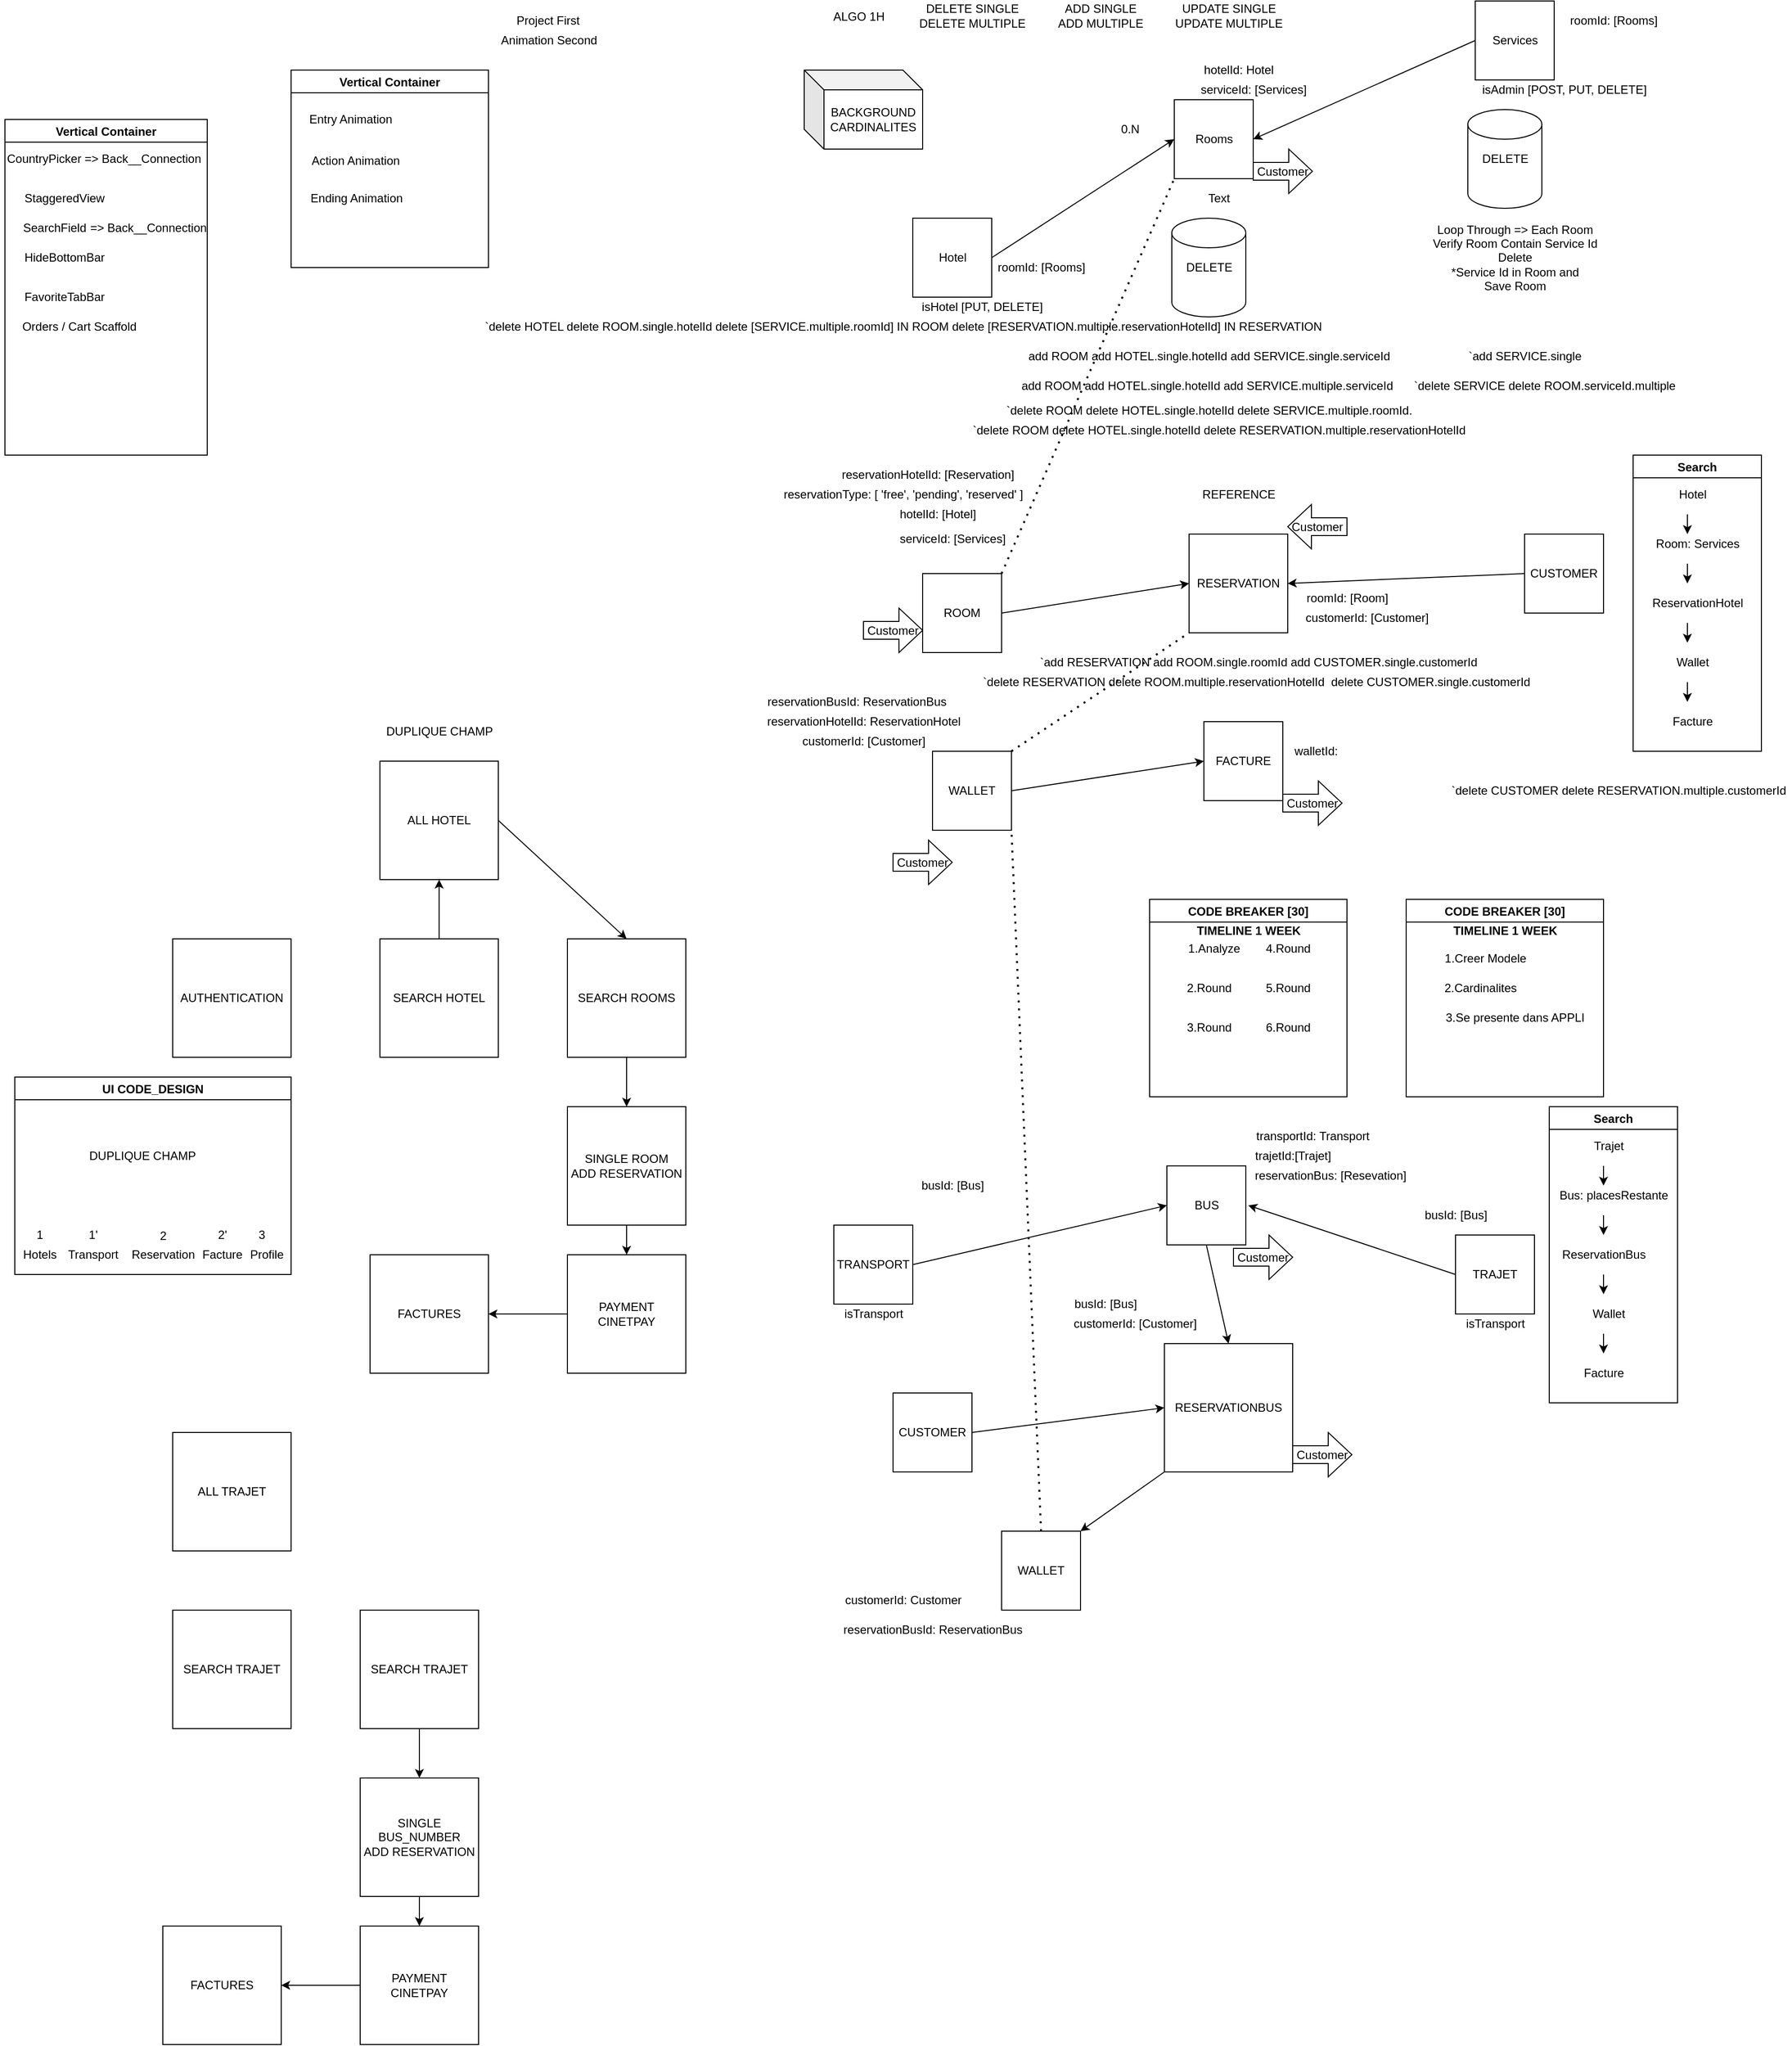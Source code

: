 <mxfile version="18.0.8" type="github">
  <diagram id="gPcOBo8kpesIldpiL-uF" name="Page-1">
    <mxGraphModel dx="1888" dy="588" grid="1" gridSize="10" guides="1" tooltips="1" connect="1" arrows="1" fold="1" page="1" pageScale="1" pageWidth="850" pageHeight="1100" math="0" shadow="0">
      <root>
        <mxCell id="0" />
        <mxCell id="1" parent="0" />
        <mxCell id="owPv3PRb5_aLN4KaXjo2-1" value="" style="whiteSpace=wrap;html=1;aspect=fixed;" parent="1" vertex="1">
          <mxGeometry x="690" y="10" width="80" height="80" as="geometry" />
        </mxCell>
        <mxCell id="owPv3PRb5_aLN4KaXjo2-2" value="Services&lt;br&gt;" style="text;html=1;align=center;verticalAlign=middle;resizable=0;points=[];autosize=1;strokeColor=none;fillColor=none;" parent="1" vertex="1">
          <mxGeometry x="700" y="40" width="60" height="20" as="geometry" />
        </mxCell>
        <mxCell id="owPv3PRb5_aLN4KaXjo2-3" value="" style="whiteSpace=wrap;html=1;aspect=fixed;" parent="1" vertex="1">
          <mxGeometry x="385" y="110" width="80" height="80" as="geometry" />
        </mxCell>
        <mxCell id="owPv3PRb5_aLN4KaXjo2-4" value="" style="whiteSpace=wrap;html=1;aspect=fixed;" parent="1" vertex="1">
          <mxGeometry x="120" y="230" width="80" height="80" as="geometry" />
        </mxCell>
        <mxCell id="owPv3PRb5_aLN4KaXjo2-5" value="Rooms&lt;br&gt;" style="text;html=1;align=center;verticalAlign=middle;resizable=0;points=[];autosize=1;strokeColor=none;fillColor=none;" parent="1" vertex="1">
          <mxGeometry x="400" y="140" width="50" height="20" as="geometry" />
        </mxCell>
        <mxCell id="owPv3PRb5_aLN4KaXjo2-6" value="Hotel&lt;br&gt;" style="text;html=1;align=center;verticalAlign=middle;resizable=0;points=[];autosize=1;strokeColor=none;fillColor=none;" parent="1" vertex="1">
          <mxGeometry x="140" y="260" width="40" height="20" as="geometry" />
        </mxCell>
        <mxCell id="owPv3PRb5_aLN4KaXjo2-7" value="" style="shape=cylinder3;whiteSpace=wrap;html=1;boundedLbl=1;backgroundOutline=1;size=15;" parent="1" vertex="1">
          <mxGeometry x="382.5" y="230" width="75" height="100" as="geometry" />
        </mxCell>
        <mxCell id="owPv3PRb5_aLN4KaXjo2-9" value="DELETE&lt;br&gt;" style="text;html=1;align=center;verticalAlign=middle;resizable=0;points=[];autosize=1;strokeColor=none;fillColor=none;" parent="1" vertex="1">
          <mxGeometry x="390" y="270" width="60" height="20" as="geometry" />
        </mxCell>
        <mxCell id="owPv3PRb5_aLN4KaXjo2-11" value="" style="shape=cylinder3;whiteSpace=wrap;html=1;boundedLbl=1;backgroundOutline=1;size=15;" parent="1" vertex="1">
          <mxGeometry x="682.5" y="120" width="75" height="100" as="geometry" />
        </mxCell>
        <mxCell id="owPv3PRb5_aLN4KaXjo2-12" value="DELETE" style="text;html=1;align=center;verticalAlign=middle;resizable=0;points=[];autosize=1;strokeColor=none;fillColor=none;" parent="1" vertex="1">
          <mxGeometry x="690" y="160" width="60" height="20" as="geometry" />
        </mxCell>
        <mxCell id="owPv3PRb5_aLN4KaXjo2-13" value="Loop Through =&amp;gt; Each Room&lt;br&gt;Verify Room Contain Service Id&lt;br&gt;Delete &lt;br&gt;*Service Id in Room and&lt;br&gt;Save Room&lt;br&gt;" style="text;html=1;align=center;verticalAlign=middle;resizable=0;points=[];autosize=1;strokeColor=none;fillColor=none;" parent="1" vertex="1">
          <mxGeometry x="640" y="230" width="180" height="80" as="geometry" />
        </mxCell>
        <mxCell id="owPv3PRb5_aLN4KaXjo2-15" value="DELETE SINGLE&lt;br&gt;DELETE MULTIPLE&lt;br&gt;" style="text;html=1;align=center;verticalAlign=middle;resizable=0;points=[];autosize=1;strokeColor=none;fillColor=none;" parent="1" vertex="1">
          <mxGeometry x="120" y="10" width="120" height="30" as="geometry" />
        </mxCell>
        <mxCell id="owPv3PRb5_aLN4KaXjo2-16" value="ADD SINGLE&lt;br&gt;ADD MULTIPLE&lt;br&gt;" style="text;html=1;align=center;verticalAlign=middle;resizable=0;points=[];autosize=1;strokeColor=none;fillColor=none;" parent="1" vertex="1">
          <mxGeometry x="260" y="10" width="100" height="30" as="geometry" />
        </mxCell>
        <mxCell id="owPv3PRb5_aLN4KaXjo2-17" value="UPDATE SINGLE&lt;br&gt;UPDATE MULTIPLE&lt;br&gt;" style="text;html=1;align=center;verticalAlign=middle;resizable=0;points=[];autosize=1;strokeColor=none;fillColor=none;" parent="1" vertex="1">
          <mxGeometry x="380" y="10" width="120" height="30" as="geometry" />
        </mxCell>
        <mxCell id="owPv3PRb5_aLN4KaXjo2-19" value="add ROOM add HOTEL.single.hotelId&amp;nbsp;add SERVICE.single.serviceId" style="text;html=1;align=center;verticalAlign=middle;resizable=0;points=[];autosize=1;strokeColor=none;fillColor=none;" parent="1" vertex="1">
          <mxGeometry x="230" y="360" width="380" height="20" as="geometry" />
        </mxCell>
        <mxCell id="owPv3PRb5_aLN4KaXjo2-21" value="add ROOM add HOTEL.single.hotelId add SERVICE.multiple.serviceId" style="text;html=1;align=center;verticalAlign=middle;resizable=0;points=[];autosize=1;strokeColor=none;fillColor=none;" parent="1" vertex="1">
          <mxGeometry x="222.5" y="390" width="390" height="20" as="geometry" />
        </mxCell>
        <mxCell id="owPv3PRb5_aLN4KaXjo2-22" value="`delete ROOM delete HOTEL.single.hotelId delete SERVICE.multiple.roomId." style="text;html=1;align=center;verticalAlign=middle;resizable=0;points=[];autosize=1;strokeColor=none;fillColor=none;" parent="1" vertex="1">
          <mxGeometry x="205" y="415" width="430" height="20" as="geometry" />
        </mxCell>
        <mxCell id="owPv3PRb5_aLN4KaXjo2-23" value="`add SERVICE.single" style="text;html=1;align=center;verticalAlign=middle;resizable=0;points=[];autosize=1;strokeColor=none;fillColor=none;" parent="1" vertex="1">
          <mxGeometry x="675" y="360" width="130" height="20" as="geometry" />
        </mxCell>
        <mxCell id="owPv3PRb5_aLN4KaXjo2-24" value="`delete SERVICE delete ROOM.serviceId.multiple" style="text;html=1;align=center;verticalAlign=middle;resizable=0;points=[];autosize=1;strokeColor=none;fillColor=none;" parent="1" vertex="1">
          <mxGeometry x="620" y="390" width="280" height="20" as="geometry" />
        </mxCell>
        <mxCell id="owPv3PRb5_aLN4KaXjo2-25" value="RESERVATION&lt;br&gt;" style="whiteSpace=wrap;html=1;aspect=fixed;" parent="1" vertex="1">
          <mxGeometry x="400" y="550" width="100" height="100" as="geometry" />
        </mxCell>
        <mxCell id="owPv3PRb5_aLN4KaXjo2-26" value="ROOM" style="whiteSpace=wrap;html=1;aspect=fixed;" parent="1" vertex="1">
          <mxGeometry x="130" y="590" width="80" height="80" as="geometry" />
        </mxCell>
        <mxCell id="owPv3PRb5_aLN4KaXjo2-27" value="CUSTOMER" style="whiteSpace=wrap;html=1;aspect=fixed;" parent="1" vertex="1">
          <mxGeometry x="740" y="550" width="80" height="80" as="geometry" />
        </mxCell>
        <mxCell id="owPv3PRb5_aLN4KaXjo2-28" value="`add RESERVATION add ROOM.single.roomId add CUSTOMER.single.customerId" style="text;html=1;align=center;verticalAlign=middle;resizable=0;points=[];autosize=1;strokeColor=none;fillColor=none;" parent="1" vertex="1">
          <mxGeometry x="240" y="670" width="460" height="20" as="geometry" />
        </mxCell>
        <mxCell id="owPv3PRb5_aLN4KaXjo2-29" value="`delete RESERVATION delete ROOM.multiple.reservationHotelId&amp;nbsp; delete CUSTOMER.single.customerId" style="text;html=1;align=center;verticalAlign=middle;resizable=0;points=[];autosize=1;strokeColor=none;fillColor=none;" parent="1" vertex="1">
          <mxGeometry x="182.5" y="690" width="570" height="20" as="geometry" />
        </mxCell>
        <mxCell id="owPv3PRb5_aLN4KaXjo2-30" value="REFERENCE" style="text;html=1;align=center;verticalAlign=middle;resizable=0;points=[];autosize=1;strokeColor=none;fillColor=none;" parent="1" vertex="1">
          <mxGeometry x="405" y="500" width="90" height="20" as="geometry" />
        </mxCell>
        <mxCell id="ZHRB_8m8od1e3UjntDkE-1" value="FACTURE&lt;br&gt;" style="whiteSpace=wrap;html=1;aspect=fixed;" parent="1" vertex="1">
          <mxGeometry x="415" y="740" width="80" height="80" as="geometry" />
        </mxCell>
        <mxCell id="ZHRB_8m8od1e3UjntDkE-2" value="WALLET&lt;br&gt;" style="whiteSpace=wrap;html=1;aspect=fixed;" parent="1" vertex="1">
          <mxGeometry x="140" y="770" width="80" height="80" as="geometry" />
        </mxCell>
        <mxCell id="ZHRB_8m8od1e3UjntDkE-3" value="" style="endArrow=classic;html=1;rounded=0;entryX=0;entryY=0.5;entryDx=0;entryDy=0;" parent="1" target="owPv3PRb5_aLN4KaXjo2-3" edge="1">
          <mxGeometry width="50" height="50" relative="1" as="geometry">
            <mxPoint x="200" y="270" as="sourcePoint" />
            <mxPoint x="250" y="220" as="targetPoint" />
          </mxGeometry>
        </mxCell>
        <mxCell id="ZHRB_8m8od1e3UjntDkE-5" value="" style="endArrow=classic;html=1;rounded=0;exitX=1;exitY=0.5;exitDx=0;exitDy=0;entryX=0;entryY=0.5;entryDx=0;entryDy=0;" parent="1" source="owPv3PRb5_aLN4KaXjo2-26" target="owPv3PRb5_aLN4KaXjo2-25" edge="1">
          <mxGeometry width="50" height="50" relative="1" as="geometry">
            <mxPoint x="500" y="680" as="sourcePoint" />
            <mxPoint x="550" y="630" as="targetPoint" />
          </mxGeometry>
        </mxCell>
        <mxCell id="ZHRB_8m8od1e3UjntDkE-6" value="" style="endArrow=classic;html=1;rounded=0;entryX=1;entryY=0.5;entryDx=0;entryDy=0;exitX=0;exitY=0.5;exitDx=0;exitDy=0;" parent="1" source="owPv3PRb5_aLN4KaXjo2-1" target="owPv3PRb5_aLN4KaXjo2-3" edge="1">
          <mxGeometry width="50" height="50" relative="1" as="geometry">
            <mxPoint x="650" y="120" as="sourcePoint" />
            <mxPoint x="550" y="50" as="targetPoint" />
          </mxGeometry>
        </mxCell>
        <mxCell id="ZHRB_8m8od1e3UjntDkE-8" value="" style="endArrow=none;dashed=1;html=1;dashPattern=1 3;strokeWidth=2;rounded=0;entryX=0;entryY=1;entryDx=0;entryDy=0;exitX=1;exitY=0;exitDx=0;exitDy=0;" parent="1" source="owPv3PRb5_aLN4KaXjo2-26" target="owPv3PRb5_aLN4KaXjo2-3" edge="1">
          <mxGeometry width="50" height="50" relative="1" as="geometry">
            <mxPoint x="180" y="590" as="sourcePoint" />
            <mxPoint x="230" y="540" as="targetPoint" />
          </mxGeometry>
        </mxCell>
        <mxCell id="ZHRB_8m8od1e3UjntDkE-9" value="" style="endArrow=none;dashed=1;html=1;dashPattern=1 3;strokeWidth=2;rounded=0;entryX=0;entryY=1;entryDx=0;entryDy=0;" parent="1" target="owPv3PRb5_aLN4KaXjo2-25" edge="1">
          <mxGeometry width="50" height="50" relative="1" as="geometry">
            <mxPoint x="220" y="770" as="sourcePoint" />
            <mxPoint x="270" y="720" as="targetPoint" />
          </mxGeometry>
        </mxCell>
        <mxCell id="ZHRB_8m8od1e3UjntDkE-10" value="" style="endArrow=classic;html=1;rounded=0;entryX=0;entryY=0.5;entryDx=0;entryDy=0;" parent="1" target="ZHRB_8m8od1e3UjntDkE-1" edge="1">
          <mxGeometry width="50" height="50" relative="1" as="geometry">
            <mxPoint x="220" y="810" as="sourcePoint" />
            <mxPoint x="270" y="760" as="targetPoint" />
          </mxGeometry>
        </mxCell>
        <mxCell id="ZHRB_8m8od1e3UjntDkE-11" value="CODE BREAKER [30]" style="swimlane;" parent="1" vertex="1">
          <mxGeometry x="360" y="920" width="200" height="200" as="geometry" />
        </mxCell>
        <mxCell id="ZHRB_8m8od1e3UjntDkE-15" value="2.Round" style="text;html=1;align=center;verticalAlign=middle;resizable=0;points=[];autosize=1;strokeColor=none;fillColor=none;" parent="ZHRB_8m8od1e3UjntDkE-11" vertex="1">
          <mxGeometry x="30" y="80" width="60" height="20" as="geometry" />
        </mxCell>
        <mxCell id="ZHRB_8m8od1e3UjntDkE-18" value="1.Analyze" style="text;html=1;align=center;verticalAlign=middle;resizable=0;points=[];autosize=1;strokeColor=none;fillColor=none;" parent="ZHRB_8m8od1e3UjntDkE-11" vertex="1">
          <mxGeometry x="30" y="40" width="70" height="20" as="geometry" />
        </mxCell>
        <mxCell id="ZHRB_8m8od1e3UjntDkE-14" value="4.Round" style="text;html=1;align=center;verticalAlign=middle;resizable=0;points=[];autosize=1;strokeColor=none;fillColor=none;" parent="ZHRB_8m8od1e3UjntDkE-11" vertex="1">
          <mxGeometry x="110" y="40" width="60" height="20" as="geometry" />
        </mxCell>
        <mxCell id="ZHRB_8m8od1e3UjntDkE-19" value="5.Round" style="text;html=1;align=center;verticalAlign=middle;resizable=0;points=[];autosize=1;strokeColor=none;fillColor=none;" parent="ZHRB_8m8od1e3UjntDkE-11" vertex="1">
          <mxGeometry x="110" y="80" width="60" height="20" as="geometry" />
        </mxCell>
        <mxCell id="ZHRB_8m8od1e3UjntDkE-23" value="3.Round" style="text;html=1;align=center;verticalAlign=middle;resizable=0;points=[];autosize=1;strokeColor=none;fillColor=none;" parent="ZHRB_8m8od1e3UjntDkE-11" vertex="1">
          <mxGeometry x="30" y="120" width="60" height="20" as="geometry" />
        </mxCell>
        <mxCell id="ZHRB_8m8od1e3UjntDkE-24" value="6.Round" style="text;html=1;align=center;verticalAlign=middle;resizable=0;points=[];autosize=1;strokeColor=none;fillColor=none;" parent="ZHRB_8m8od1e3UjntDkE-11" vertex="1">
          <mxGeometry x="110" y="120" width="60" height="20" as="geometry" />
        </mxCell>
        <mxCell id="ZHRB_8m8od1e3UjntDkE-25" value="&lt;b&gt;TIMELINE 1 WEEK&lt;/b&gt;" style="text;html=1;align=center;verticalAlign=middle;resizable=0;points=[];autosize=1;strokeColor=none;fillColor=none;" parent="ZHRB_8m8od1e3UjntDkE-11" vertex="1">
          <mxGeometry x="40" y="22" width="120" height="20" as="geometry" />
        </mxCell>
        <mxCell id="ZHRB_8m8od1e3UjntDkE-26" value="isAdmin [POST, PUT, DELETE]" style="text;html=1;align=center;verticalAlign=middle;resizable=0;points=[];autosize=1;strokeColor=none;fillColor=none;" parent="1" vertex="1">
          <mxGeometry x="690" y="90" width="180" height="20" as="geometry" />
        </mxCell>
        <mxCell id="ZHRB_8m8od1e3UjntDkE-27" value="isHotel [PUT, DELETE]" style="text;html=1;align=center;verticalAlign=middle;resizable=0;points=[];autosize=1;strokeColor=none;fillColor=none;" parent="1" vertex="1">
          <mxGeometry x="120" y="310" width="140" height="20" as="geometry" />
        </mxCell>
        <mxCell id="ZHRB_8m8od1e3UjntDkE-28" value="0.N" style="text;html=1;align=center;verticalAlign=middle;resizable=0;points=[];autosize=1;strokeColor=none;fillColor=none;" parent="1" vertex="1">
          <mxGeometry x="325" y="130" width="30" height="20" as="geometry" />
        </mxCell>
        <mxCell id="ZHRB_8m8od1e3UjntDkE-31" value="Customer" style="shape=singleArrow;whiteSpace=wrap;html=1;arrowWidth=0.4;arrowSize=0.4;" parent="1" vertex="1">
          <mxGeometry x="70" y="625" width="60" height="45" as="geometry" />
        </mxCell>
        <mxCell id="ZHRB_8m8od1e3UjntDkE-32" value="Customer" style="shape=singleArrow;whiteSpace=wrap;html=1;arrowWidth=0.4;arrowSize=0.4;" parent="1" vertex="1">
          <mxGeometry x="465" y="160" width="60" height="45" as="geometry" />
        </mxCell>
        <mxCell id="ZHRB_8m8od1e3UjntDkE-33" value="Customer" style="shape=singleArrow;whiteSpace=wrap;html=1;arrowWidth=0.4;arrowSize=0.4;direction=west;" parent="1" vertex="1">
          <mxGeometry x="500" y="520" width="60" height="45" as="geometry" />
        </mxCell>
        <mxCell id="ZHRB_8m8od1e3UjntDkE-34" value="" style="endArrow=classic;html=1;rounded=0;exitX=0;exitY=0.5;exitDx=0;exitDy=0;entryX=1;entryY=0.5;entryDx=0;entryDy=0;" parent="1" source="owPv3PRb5_aLN4KaXjo2-27" target="owPv3PRb5_aLN4KaXjo2-25" edge="1">
          <mxGeometry width="50" height="50" relative="1" as="geometry">
            <mxPoint x="540" y="590" as="sourcePoint" />
            <mxPoint x="690" y="570" as="targetPoint" />
          </mxGeometry>
        </mxCell>
        <mxCell id="ZHRB_8m8od1e3UjntDkE-35" value="roomId: [Rooms]" style="text;html=1;align=center;verticalAlign=middle;resizable=0;points=[];autosize=1;strokeColor=none;fillColor=none;" parent="1" vertex="1">
          <mxGeometry x="200" y="270" width="100" height="20" as="geometry" />
        </mxCell>
        <mxCell id="ZHRB_8m8od1e3UjntDkE-36" value="hotelId: Hotel" style="text;html=1;align=center;verticalAlign=middle;resizable=0;points=[];autosize=1;strokeColor=none;fillColor=none;" parent="1" vertex="1">
          <mxGeometry x="405" y="70" width="90" height="20" as="geometry" />
        </mxCell>
        <mxCell id="ZHRB_8m8od1e3UjntDkE-37" value="serviceId: [Services]" style="text;html=1;align=center;verticalAlign=middle;resizable=0;points=[];autosize=1;strokeColor=none;fillColor=none;" parent="1" vertex="1">
          <mxGeometry x="405" y="90" width="120" height="20" as="geometry" />
        </mxCell>
        <mxCell id="ZHRB_8m8od1e3UjntDkE-38" value="roomId: [Rooms]" style="text;html=1;align=center;verticalAlign=middle;resizable=0;points=[];autosize=1;strokeColor=none;fillColor=none;" parent="1" vertex="1">
          <mxGeometry x="780" y="20" width="100" height="20" as="geometry" />
        </mxCell>
        <mxCell id="ZHRB_8m8od1e3UjntDkE-41" value="serviceId: [Services]" style="text;html=1;align=center;verticalAlign=middle;resizable=0;points=[];autosize=1;strokeColor=none;fillColor=none;" parent="1" vertex="1">
          <mxGeometry x="100" y="545" width="120" height="20" as="geometry" />
        </mxCell>
        <mxCell id="ZHRB_8m8od1e3UjntDkE-42" value="hotelId: [Hotel]" style="text;html=1;align=center;verticalAlign=middle;resizable=0;points=[];autosize=1;strokeColor=none;fillColor=none;" parent="1" vertex="1">
          <mxGeometry x="100" y="520" width="90" height="20" as="geometry" />
        </mxCell>
        <mxCell id="ZHRB_8m8od1e3UjntDkE-43" value="reservationHotelId: [Reservation]" style="text;html=1;align=center;verticalAlign=middle;resizable=0;points=[];autosize=1;strokeColor=none;fillColor=none;" parent="1" vertex="1">
          <mxGeometry x="40" y="480" width="190" height="20" as="geometry" />
        </mxCell>
        <mxCell id="ZHRB_8m8od1e3UjntDkE-44" value="reservationType: [ &#39;free&#39;, &#39;pending&#39;, &#39;reserved&#39; ]" style="text;html=1;align=center;verticalAlign=middle;resizable=0;points=[];autosize=1;strokeColor=none;fillColor=none;" parent="1" vertex="1">
          <mxGeometry x="-20" y="500" width="260" height="20" as="geometry" />
        </mxCell>
        <mxCell id="ZHRB_8m8od1e3UjntDkE-45" value="roomId: [Room]" style="text;html=1;align=center;verticalAlign=middle;resizable=0;points=[];autosize=1;strokeColor=none;fillColor=none;" parent="1" vertex="1">
          <mxGeometry x="510" y="605" width="100" height="20" as="geometry" />
        </mxCell>
        <mxCell id="ZHRB_8m8od1e3UjntDkE-46" value="customerId: [Customer]" style="text;html=1;align=center;verticalAlign=middle;resizable=0;points=[];autosize=1;strokeColor=none;fillColor=none;" parent="1" vertex="1">
          <mxGeometry x="510" y="625" width="140" height="20" as="geometry" />
        </mxCell>
        <mxCell id="ZHRB_8m8od1e3UjntDkE-47" value="Customer" style="shape=singleArrow;whiteSpace=wrap;html=1;arrowWidth=0.4;arrowSize=0.4;direction=east;" parent="1" vertex="1">
          <mxGeometry x="495" y="800" width="60" height="45" as="geometry" />
        </mxCell>
        <mxCell id="ZHRB_8m8od1e3UjntDkE-48" value="customerId: [Customer]" style="text;html=1;align=center;verticalAlign=middle;resizable=0;points=[];autosize=1;strokeColor=none;fillColor=none;" parent="1" vertex="1">
          <mxGeometry y="750" width="140" height="20" as="geometry" />
        </mxCell>
        <mxCell id="ZHRB_8m8od1e3UjntDkE-49" value="reservationHotelId: ReservationHotel" style="text;html=1;align=center;verticalAlign=middle;resizable=0;points=[];autosize=1;strokeColor=none;fillColor=none;" parent="1" vertex="1">
          <mxGeometry x="-35" y="730" width="210" height="20" as="geometry" />
        </mxCell>
        <mxCell id="ZHRB_8m8od1e3UjntDkE-50" value="Customer" style="shape=singleArrow;whiteSpace=wrap;html=1;arrowWidth=0.4;arrowSize=0.4;direction=east;" parent="1" vertex="1">
          <mxGeometry x="445" y="1260" width="60" height="45" as="geometry" />
        </mxCell>
        <mxCell id="ZHRB_8m8od1e3UjntDkE-51" value="walletId:&amp;nbsp;" style="text;html=1;align=center;verticalAlign=middle;resizable=0;points=[];autosize=1;strokeColor=none;fillColor=none;" parent="1" vertex="1">
          <mxGeometry x="500" y="760" width="60" height="20" as="geometry" />
        </mxCell>
        <mxCell id="ZHRB_8m8od1e3UjntDkE-52" value="TRANSPORT" style="whiteSpace=wrap;html=1;aspect=fixed;" parent="1" vertex="1">
          <mxGeometry x="40" y="1250" width="80" height="80" as="geometry" />
        </mxCell>
        <mxCell id="ZHRB_8m8od1e3UjntDkE-53" value="BUS" style="whiteSpace=wrap;html=1;aspect=fixed;" parent="1" vertex="1">
          <mxGeometry x="377.5" y="1190" width="80" height="80" as="geometry" />
        </mxCell>
        <mxCell id="ZHRB_8m8od1e3UjntDkE-54" value="TRAJET" style="whiteSpace=wrap;html=1;aspect=fixed;" parent="1" vertex="1">
          <mxGeometry x="670" y="1260" width="80" height="80" as="geometry" />
        </mxCell>
        <mxCell id="ZHRB_8m8od1e3UjntDkE-55" value="" style="endArrow=classic;html=1;rounded=0;entryX=0;entryY=0.5;entryDx=0;entryDy=0;" parent="1" target="ZHRB_8m8od1e3UjntDkE-53" edge="1">
          <mxGeometry width="50" height="50" relative="1" as="geometry">
            <mxPoint x="120" y="1290" as="sourcePoint" />
            <mxPoint x="170" y="1240" as="targetPoint" />
          </mxGeometry>
        </mxCell>
        <mxCell id="ZHRB_8m8od1e3UjntDkE-58" value="isTransport" style="text;html=1;align=center;verticalAlign=middle;resizable=0;points=[];autosize=1;strokeColor=none;fillColor=none;" parent="1" vertex="1">
          <mxGeometry x="40" y="1330" width="80" height="20" as="geometry" />
        </mxCell>
        <mxCell id="ZHRB_8m8od1e3UjntDkE-59" value="isTransport" style="text;html=1;align=center;verticalAlign=middle;resizable=0;points=[];autosize=1;strokeColor=none;fillColor=none;" parent="1" vertex="1">
          <mxGeometry x="670" y="1340" width="80" height="20" as="geometry" />
        </mxCell>
        <mxCell id="ZHRB_8m8od1e3UjntDkE-60" value="" style="endArrow=classic;html=1;rounded=0;exitX=0;exitY=0.5;exitDx=0;exitDy=0;" parent="1" source="ZHRB_8m8od1e3UjntDkE-54" edge="1">
          <mxGeometry width="50" height="50" relative="1" as="geometry">
            <mxPoint x="470" y="1280" as="sourcePoint" />
            <mxPoint x="460" y="1230" as="targetPoint" />
          </mxGeometry>
        </mxCell>
        <mxCell id="ZHRB_8m8od1e3UjntDkE-61" value="busId: [Bus]" style="text;html=1;align=center;verticalAlign=middle;resizable=0;points=[];autosize=1;strokeColor=none;fillColor=none;" parent="1" vertex="1">
          <mxGeometry x="120" y="1200" width="80" height="20" as="geometry" />
        </mxCell>
        <mxCell id="ZHRB_8m8od1e3UjntDkE-62" value="transportId: Transport" style="text;html=1;align=center;verticalAlign=middle;resizable=0;points=[];autosize=1;strokeColor=none;fillColor=none;" parent="1" vertex="1">
          <mxGeometry x="460" y="1150" width="130" height="20" as="geometry" />
        </mxCell>
        <mxCell id="ZHRB_8m8od1e3UjntDkE-63" value="trajetId:[Trajet]" style="text;html=1;align=center;verticalAlign=middle;resizable=0;points=[];autosize=1;strokeColor=none;fillColor=none;" parent="1" vertex="1">
          <mxGeometry x="460" y="1170" width="90" height="20" as="geometry" />
        </mxCell>
        <mxCell id="ZHRB_8m8od1e3UjntDkE-65" value="Search" style="swimlane;" parent="1" vertex="1">
          <mxGeometry x="765" y="1130" width="130" height="300" as="geometry" />
        </mxCell>
        <mxCell id="ZHRB_8m8od1e3UjntDkE-66" value="Trajet" style="text;html=1;align=center;verticalAlign=middle;resizable=0;points=[];autosize=1;strokeColor=none;fillColor=none;" parent="ZHRB_8m8od1e3UjntDkE-65" vertex="1">
          <mxGeometry x="35" y="30" width="50" height="20" as="geometry" />
        </mxCell>
        <mxCell id="ZHRB_8m8od1e3UjntDkE-69" value="" style="endArrow=classic;html=1;rounded=0;" parent="ZHRB_8m8od1e3UjntDkE-65" edge="1">
          <mxGeometry width="50" height="50" relative="1" as="geometry">
            <mxPoint x="55" y="60" as="sourcePoint" />
            <mxPoint x="55" y="80" as="targetPoint" />
          </mxGeometry>
        </mxCell>
        <mxCell id="ZHRB_8m8od1e3UjntDkE-70" value="Bus: placesRestante" style="text;html=1;align=center;verticalAlign=middle;resizable=0;points=[];autosize=1;strokeColor=none;fillColor=none;" parent="ZHRB_8m8od1e3UjntDkE-65" vertex="1">
          <mxGeometry y="80" width="130" height="20" as="geometry" />
        </mxCell>
        <mxCell id="ZHRB_8m8od1e3UjntDkE-85" value="" style="endArrow=classic;html=1;rounded=0;" parent="ZHRB_8m8od1e3UjntDkE-65" edge="1">
          <mxGeometry width="50" height="50" relative="1" as="geometry">
            <mxPoint x="55" y="110" as="sourcePoint" />
            <mxPoint x="55" y="130" as="targetPoint" />
          </mxGeometry>
        </mxCell>
        <mxCell id="ZHRB_8m8od1e3UjntDkE-87" value="" style="endArrow=classic;html=1;rounded=0;" parent="ZHRB_8m8od1e3UjntDkE-65" edge="1">
          <mxGeometry width="50" height="50" relative="1" as="geometry">
            <mxPoint x="55" y="170" as="sourcePoint" />
            <mxPoint x="55" y="190" as="targetPoint" />
          </mxGeometry>
        </mxCell>
        <mxCell id="ZHRB_8m8od1e3UjntDkE-88" value="Wallet" style="text;html=1;align=center;verticalAlign=middle;resizable=0;points=[];autosize=1;strokeColor=none;fillColor=none;" parent="ZHRB_8m8od1e3UjntDkE-65" vertex="1">
          <mxGeometry x="35" y="200" width="50" height="20" as="geometry" />
        </mxCell>
        <mxCell id="ZHRB_8m8od1e3UjntDkE-90" value="" style="endArrow=classic;html=1;rounded=0;" parent="ZHRB_8m8od1e3UjntDkE-65" edge="1">
          <mxGeometry width="50" height="50" relative="1" as="geometry">
            <mxPoint x="55" y="230" as="sourcePoint" />
            <mxPoint x="55" y="250" as="targetPoint" />
          </mxGeometry>
        </mxCell>
        <mxCell id="ZHRB_8m8od1e3UjntDkE-67" value="RESERVATIONBUS" style="whiteSpace=wrap;html=1;aspect=fixed;" parent="1" vertex="1">
          <mxGeometry x="375" y="1370" width="130" height="130" as="geometry" />
        </mxCell>
        <mxCell id="ZHRB_8m8od1e3UjntDkE-68" value="Customer" style="shape=singleArrow;whiteSpace=wrap;html=1;arrowWidth=0.4;arrowSize=0.4;direction=east;" parent="1" vertex="1">
          <mxGeometry x="100" y="860" width="60" height="45" as="geometry" />
        </mxCell>
        <mxCell id="ZHRB_8m8od1e3UjntDkE-71" value="" style="endArrow=classic;html=1;rounded=0;exitX=0.5;exitY=1;exitDx=0;exitDy=0;entryX=0.5;entryY=0;entryDx=0;entryDy=0;" parent="1" source="ZHRB_8m8od1e3UjntDkE-53" target="ZHRB_8m8od1e3UjntDkE-67" edge="1">
          <mxGeometry width="50" height="50" relative="1" as="geometry">
            <mxPoint x="470" y="1370" as="sourcePoint" />
            <mxPoint x="520" y="1320" as="targetPoint" />
          </mxGeometry>
        </mxCell>
        <mxCell id="ZHRB_8m8od1e3UjntDkE-72" value="busId: [Bus]" style="text;html=1;align=center;verticalAlign=middle;resizable=0;points=[];autosize=1;strokeColor=none;fillColor=none;" parent="1" vertex="1">
          <mxGeometry x="630" y="1230" width="80" height="20" as="geometry" />
        </mxCell>
        <mxCell id="ZHRB_8m8od1e3UjntDkE-73" value="CUSTOMER" style="whiteSpace=wrap;html=1;aspect=fixed;" parent="1" vertex="1">
          <mxGeometry x="100" y="1420" width="80" height="80" as="geometry" />
        </mxCell>
        <mxCell id="ZHRB_8m8od1e3UjntDkE-75" value="" style="endArrow=classic;html=1;rounded=0;exitX=1;exitY=0.5;exitDx=0;exitDy=0;entryX=0;entryY=0.5;entryDx=0;entryDy=0;" parent="1" source="ZHRB_8m8od1e3UjntDkE-73" target="ZHRB_8m8od1e3UjntDkE-67" edge="1">
          <mxGeometry width="50" height="50" relative="1" as="geometry">
            <mxPoint x="470" y="1460" as="sourcePoint" />
            <mxPoint x="340" y="1430" as="targetPoint" />
          </mxGeometry>
        </mxCell>
        <mxCell id="ZHRB_8m8od1e3UjntDkE-77" value="reservationBus: [Resevation]" style="text;html=1;align=center;verticalAlign=middle;resizable=0;points=[];autosize=1;strokeColor=none;fillColor=none;" parent="1" vertex="1">
          <mxGeometry x="457.5" y="1190" width="170" height="20" as="geometry" />
        </mxCell>
        <mxCell id="ZHRB_8m8od1e3UjntDkE-78" value="Customer" style="shape=singleArrow;whiteSpace=wrap;html=1;arrowWidth=0.4;arrowSize=0.4;direction=east;" parent="1" vertex="1">
          <mxGeometry x="505" y="1460" width="60" height="45" as="geometry" />
        </mxCell>
        <mxCell id="ZHRB_8m8od1e3UjntDkE-79" value="WALLET" style="whiteSpace=wrap;html=1;aspect=fixed;" parent="1" vertex="1">
          <mxGeometry x="210" y="1560" width="80" height="80" as="geometry" />
        </mxCell>
        <mxCell id="ZHRB_8m8od1e3UjntDkE-82" value="busId: [Bus]" style="text;html=1;align=center;verticalAlign=middle;resizable=0;points=[];autosize=1;strokeColor=none;fillColor=none;" parent="1" vertex="1">
          <mxGeometry x="275" y="1320" width="80" height="20" as="geometry" />
        </mxCell>
        <mxCell id="ZHRB_8m8od1e3UjntDkE-83" value="customerId: [Customer]" style="text;html=1;align=center;verticalAlign=middle;resizable=0;points=[];autosize=1;strokeColor=none;fillColor=none;" parent="1" vertex="1">
          <mxGeometry x="275" y="1340" width="140" height="20" as="geometry" />
        </mxCell>
        <mxCell id="ZHRB_8m8od1e3UjntDkE-84" value="" style="endArrow=classic;html=1;rounded=0;exitX=0;exitY=1;exitDx=0;exitDy=0;entryX=1;entryY=0;entryDx=0;entryDy=0;" parent="1" source="ZHRB_8m8od1e3UjntDkE-67" target="ZHRB_8m8od1e3UjntDkE-79" edge="1">
          <mxGeometry width="50" height="50" relative="1" as="geometry">
            <mxPoint x="470" y="1460" as="sourcePoint" />
            <mxPoint x="550" y="1380" as="targetPoint" />
          </mxGeometry>
        </mxCell>
        <mxCell id="ZHRB_8m8od1e3UjntDkE-86" value="ReservationBus" style="text;html=1;align=center;verticalAlign=middle;resizable=0;points=[];autosize=1;strokeColor=none;fillColor=none;" parent="1" vertex="1">
          <mxGeometry x="770" y="1270" width="100" height="20" as="geometry" />
        </mxCell>
        <mxCell id="ZHRB_8m8od1e3UjntDkE-91" value="Facture" style="text;html=1;align=center;verticalAlign=middle;resizable=0;points=[];autosize=1;strokeColor=none;fillColor=none;" parent="1" vertex="1">
          <mxGeometry x="790" y="1390" width="60" height="20" as="geometry" />
        </mxCell>
        <mxCell id="ZHRB_8m8od1e3UjntDkE-92" value="Search" style="swimlane;" parent="1" vertex="1">
          <mxGeometry x="850" y="470" width="130" height="300" as="geometry" />
        </mxCell>
        <mxCell id="ZHRB_8m8od1e3UjntDkE-93" value="Hotel" style="text;html=1;align=center;verticalAlign=middle;resizable=0;points=[];autosize=1;strokeColor=none;fillColor=none;" parent="ZHRB_8m8od1e3UjntDkE-92" vertex="1">
          <mxGeometry x="40" y="30" width="40" height="20" as="geometry" />
        </mxCell>
        <mxCell id="ZHRB_8m8od1e3UjntDkE-94" value="" style="endArrow=classic;html=1;rounded=0;" parent="ZHRB_8m8od1e3UjntDkE-92" edge="1">
          <mxGeometry width="50" height="50" relative="1" as="geometry">
            <mxPoint x="55" y="60" as="sourcePoint" />
            <mxPoint x="55" y="80" as="targetPoint" />
          </mxGeometry>
        </mxCell>
        <mxCell id="ZHRB_8m8od1e3UjntDkE-95" value="Room: Services" style="text;html=1;align=center;verticalAlign=middle;resizable=0;points=[];autosize=1;strokeColor=none;fillColor=none;" parent="ZHRB_8m8od1e3UjntDkE-92" vertex="1">
          <mxGeometry x="15" y="80" width="100" height="20" as="geometry" />
        </mxCell>
        <mxCell id="ZHRB_8m8od1e3UjntDkE-96" value="" style="endArrow=classic;html=1;rounded=0;" parent="ZHRB_8m8od1e3UjntDkE-92" edge="1">
          <mxGeometry width="50" height="50" relative="1" as="geometry">
            <mxPoint x="55" y="110" as="sourcePoint" />
            <mxPoint x="55" y="130" as="targetPoint" />
          </mxGeometry>
        </mxCell>
        <mxCell id="ZHRB_8m8od1e3UjntDkE-97" value="" style="endArrow=classic;html=1;rounded=0;" parent="ZHRB_8m8od1e3UjntDkE-92" edge="1">
          <mxGeometry width="50" height="50" relative="1" as="geometry">
            <mxPoint x="55" y="170" as="sourcePoint" />
            <mxPoint x="55" y="190" as="targetPoint" />
          </mxGeometry>
        </mxCell>
        <mxCell id="ZHRB_8m8od1e3UjntDkE-98" value="Wallet" style="text;html=1;align=center;verticalAlign=middle;resizable=0;points=[];autosize=1;strokeColor=none;fillColor=none;" parent="ZHRB_8m8od1e3UjntDkE-92" vertex="1">
          <mxGeometry x="35" y="200" width="50" height="20" as="geometry" />
        </mxCell>
        <mxCell id="ZHRB_8m8od1e3UjntDkE-99" value="" style="endArrow=classic;html=1;rounded=0;" parent="ZHRB_8m8od1e3UjntDkE-92" edge="1">
          <mxGeometry width="50" height="50" relative="1" as="geometry">
            <mxPoint x="55" y="230" as="sourcePoint" />
            <mxPoint x="55" y="250" as="targetPoint" />
          </mxGeometry>
        </mxCell>
        <mxCell id="ZHRB_8m8od1e3UjntDkE-100" value="ReservationHotel" style="text;html=1;align=center;verticalAlign=middle;resizable=0;points=[];autosize=1;strokeColor=none;fillColor=none;" parent="ZHRB_8m8od1e3UjntDkE-92" vertex="1">
          <mxGeometry x="10" y="140" width="110" height="20" as="geometry" />
        </mxCell>
        <mxCell id="ZHRB_8m8od1e3UjntDkE-101" value="Facture" style="text;html=1;align=center;verticalAlign=middle;resizable=0;points=[];autosize=1;strokeColor=none;fillColor=none;" parent="1" vertex="1">
          <mxGeometry x="880" y="730" width="60" height="20" as="geometry" />
        </mxCell>
        <mxCell id="ZHRB_8m8od1e3UjntDkE-102" value="CODE BREAKER [30]" style="swimlane;" parent="1" vertex="1">
          <mxGeometry x="620" y="920" width="200" height="200" as="geometry" />
        </mxCell>
        <mxCell id="ZHRB_8m8od1e3UjntDkE-109" value="&lt;b&gt;TIMELINE 1 WEEK&lt;/b&gt;" style="text;html=1;align=center;verticalAlign=middle;resizable=0;points=[];autosize=1;strokeColor=none;fillColor=none;" parent="ZHRB_8m8od1e3UjntDkE-102" vertex="1">
          <mxGeometry x="40" y="22" width="120" height="20" as="geometry" />
        </mxCell>
        <mxCell id="ZHRB_8m8od1e3UjntDkE-111" value="1.Creer Modele" style="text;html=1;align=center;verticalAlign=middle;resizable=0;points=[];autosize=1;strokeColor=none;fillColor=none;" parent="ZHRB_8m8od1e3UjntDkE-102" vertex="1">
          <mxGeometry x="30" y="50" width="100" height="20" as="geometry" />
        </mxCell>
        <mxCell id="ZHRB_8m8od1e3UjntDkE-114" value="2.Cardinalites" style="text;html=1;align=center;verticalAlign=middle;resizable=0;points=[];autosize=1;strokeColor=none;fillColor=none;" parent="ZHRB_8m8od1e3UjntDkE-102" vertex="1">
          <mxGeometry x="30" y="80" width="90" height="20" as="geometry" />
        </mxCell>
        <mxCell id="ZHRB_8m8od1e3UjntDkE-115" value="3.Se presente dans APPLI" style="text;html=1;align=center;verticalAlign=middle;resizable=0;points=[];autosize=1;strokeColor=none;fillColor=none;" parent="ZHRB_8m8od1e3UjntDkE-102" vertex="1">
          <mxGeometry x="30" y="110" width="160" height="20" as="geometry" />
        </mxCell>
        <mxCell id="ZHRB_8m8od1e3UjntDkE-112" value="" style="endArrow=none;dashed=1;html=1;dashPattern=1 3;strokeWidth=2;rounded=0;entryX=1;entryY=1;entryDx=0;entryDy=0;exitX=0.5;exitY=0;exitDx=0;exitDy=0;" parent="1" source="ZHRB_8m8od1e3UjntDkE-79" target="ZHRB_8m8od1e3UjntDkE-2" edge="1">
          <mxGeometry width="50" height="50" relative="1" as="geometry">
            <mxPoint x="470" y="1380" as="sourcePoint" />
            <mxPoint x="520" y="1330" as="targetPoint" />
          </mxGeometry>
        </mxCell>
        <mxCell id="ZHRB_8m8od1e3UjntDkE-116" value="customerId: Customer" style="text;html=1;align=center;verticalAlign=middle;resizable=0;points=[];autosize=1;strokeColor=none;fillColor=none;" parent="1" vertex="1">
          <mxGeometry x="45" y="1620" width="130" height="20" as="geometry" />
        </mxCell>
        <mxCell id="ZHRB_8m8od1e3UjntDkE-117" value="reservationBusId: ReservationBus" style="text;html=1;align=center;verticalAlign=middle;resizable=0;points=[];autosize=1;strokeColor=none;fillColor=none;" parent="1" vertex="1">
          <mxGeometry x="40" y="1650" width="200" height="20" as="geometry" />
        </mxCell>
        <mxCell id="ZHRB_8m8od1e3UjntDkE-118" value="reservationBusId: ReservationBus" style="text;html=1;align=center;verticalAlign=middle;resizable=0;points=[];autosize=1;strokeColor=none;fillColor=none;" parent="1" vertex="1">
          <mxGeometry x="-37" y="710" width="200" height="20" as="geometry" />
        </mxCell>
        <mxCell id="Di5DYY-JoMTWlpSgMpwB-1" value="BACKGROUND&lt;br&gt;CARDINALITES" style="shape=cube;whiteSpace=wrap;html=1;boundedLbl=1;backgroundOutline=1;darkOpacity=0.05;darkOpacity2=0.1;" parent="1" vertex="1">
          <mxGeometry x="10" y="80" width="120" height="80" as="geometry" />
        </mxCell>
        <mxCell id="Di5DYY-JoMTWlpSgMpwB-2" value="Text" style="text;html=1;align=center;verticalAlign=middle;resizable=0;points=[];autosize=1;strokeColor=none;fillColor=none;" parent="1" vertex="1">
          <mxGeometry x="410" y="200" width="40" height="20" as="geometry" />
        </mxCell>
        <mxCell id="Di5DYY-JoMTWlpSgMpwB-3" value="AUTHENTICATION" style="whiteSpace=wrap;html=1;aspect=fixed;" parent="1" vertex="1">
          <mxGeometry x="-630" y="960" width="120" height="120" as="geometry" />
        </mxCell>
        <mxCell id="Di5DYY-JoMTWlpSgMpwB-4" value="SEARCH HOTEL" style="whiteSpace=wrap;html=1;aspect=fixed;" parent="1" vertex="1">
          <mxGeometry x="-420" y="960" width="120" height="120" as="geometry" />
        </mxCell>
        <mxCell id="Di5DYY-JoMTWlpSgMpwB-5" value="SEARCH ROOMS" style="whiteSpace=wrap;html=1;aspect=fixed;" parent="1" vertex="1">
          <mxGeometry x="-230" y="960" width="120" height="120" as="geometry" />
        </mxCell>
        <mxCell id="Di5DYY-JoMTWlpSgMpwB-6" value="SINGLE ROOM&lt;br&gt;ADD RESERVATION" style="whiteSpace=wrap;html=1;aspect=fixed;" parent="1" vertex="1">
          <mxGeometry x="-230" y="1130" width="120" height="120" as="geometry" />
        </mxCell>
        <mxCell id="Di5DYY-JoMTWlpSgMpwB-7" value="PAYMENT&lt;br&gt;CINETPAY" style="whiteSpace=wrap;html=1;aspect=fixed;" parent="1" vertex="1">
          <mxGeometry x="-230" y="1280" width="120" height="120" as="geometry" />
        </mxCell>
        <mxCell id="Di5DYY-JoMTWlpSgMpwB-8" value="FACTURES" style="whiteSpace=wrap;html=1;aspect=fixed;" parent="1" vertex="1">
          <mxGeometry x="-430" y="1280" width="120" height="120" as="geometry" />
        </mxCell>
        <mxCell id="Di5DYY-JoMTWlpSgMpwB-9" value="ALL HOTEL" style="whiteSpace=wrap;html=1;aspect=fixed;" parent="1" vertex="1">
          <mxGeometry x="-420" y="780" width="120" height="120" as="geometry" />
        </mxCell>
        <mxCell id="Di5DYY-JoMTWlpSgMpwB-10" value="" style="endArrow=classic;html=1;rounded=0;entryX=0.5;entryY=1;entryDx=0;entryDy=0;" parent="1" target="Di5DYY-JoMTWlpSgMpwB-9" edge="1">
          <mxGeometry width="50" height="50" relative="1" as="geometry">
            <mxPoint x="-360" y="960" as="sourcePoint" />
            <mxPoint x="-310" y="910" as="targetPoint" />
          </mxGeometry>
        </mxCell>
        <mxCell id="Di5DYY-JoMTWlpSgMpwB-12" value="" style="endArrow=classic;html=1;rounded=0;exitX=1;exitY=0.5;exitDx=0;exitDy=0;entryX=0.5;entryY=0;entryDx=0;entryDy=0;" parent="1" source="Di5DYY-JoMTWlpSgMpwB-9" target="Di5DYY-JoMTWlpSgMpwB-5" edge="1">
          <mxGeometry width="50" height="50" relative="1" as="geometry">
            <mxPoint x="-230" y="830" as="sourcePoint" />
            <mxPoint x="-180" y="780" as="targetPoint" />
          </mxGeometry>
        </mxCell>
        <mxCell id="Di5DYY-JoMTWlpSgMpwB-14" value="" style="endArrow=classic;html=1;rounded=0;exitX=0.5;exitY=1;exitDx=0;exitDy=0;entryX=0.5;entryY=0;entryDx=0;entryDy=0;" parent="1" source="Di5DYY-JoMTWlpSgMpwB-5" target="Di5DYY-JoMTWlpSgMpwB-6" edge="1">
          <mxGeometry width="50" height="50" relative="1" as="geometry">
            <mxPoint x="-120" y="1110" as="sourcePoint" />
            <mxPoint x="-70" y="1060" as="targetPoint" />
          </mxGeometry>
        </mxCell>
        <mxCell id="Di5DYY-JoMTWlpSgMpwB-15" value="" style="endArrow=classic;html=1;rounded=0;exitX=0.5;exitY=1;exitDx=0;exitDy=0;entryX=0.5;entryY=0;entryDx=0;entryDy=0;" parent="1" source="Di5DYY-JoMTWlpSgMpwB-6" target="Di5DYY-JoMTWlpSgMpwB-7" edge="1">
          <mxGeometry width="50" height="50" relative="1" as="geometry">
            <mxPoint x="-130" y="1280" as="sourcePoint" />
            <mxPoint x="-80" y="1230" as="targetPoint" />
          </mxGeometry>
        </mxCell>
        <mxCell id="Di5DYY-JoMTWlpSgMpwB-16" value="" style="endArrow=classic;html=1;rounded=0;exitX=0;exitY=0.5;exitDx=0;exitDy=0;entryX=1;entryY=0.5;entryDx=0;entryDy=0;" parent="1" source="Di5DYY-JoMTWlpSgMpwB-7" target="Di5DYY-JoMTWlpSgMpwB-8" edge="1">
          <mxGeometry width="50" height="50" relative="1" as="geometry">
            <mxPoint x="-280" y="1350" as="sourcePoint" />
            <mxPoint x="-230" y="1300" as="targetPoint" />
          </mxGeometry>
        </mxCell>
        <mxCell id="Di5DYY-JoMTWlpSgMpwB-29" value="SEARCH TRAJET" style="whiteSpace=wrap;html=1;aspect=fixed;" parent="1" vertex="1">
          <mxGeometry x="-630" y="1640" width="120" height="120" as="geometry" />
        </mxCell>
        <mxCell id="Di5DYY-JoMTWlpSgMpwB-30" value="SEARCH TRAJET" style="whiteSpace=wrap;html=1;aspect=fixed;" parent="1" vertex="1">
          <mxGeometry x="-440" y="1640" width="120" height="120" as="geometry" />
        </mxCell>
        <mxCell id="Di5DYY-JoMTWlpSgMpwB-31" value="SINGLE BUS_NUMBER&lt;br&gt;ADD RESERVATION" style="whiteSpace=wrap;html=1;aspect=fixed;" parent="1" vertex="1">
          <mxGeometry x="-440" y="1810" width="120" height="120" as="geometry" />
        </mxCell>
        <mxCell id="Di5DYY-JoMTWlpSgMpwB-32" value="PAYMENT&lt;br&gt;CINETPAY" style="whiteSpace=wrap;html=1;aspect=fixed;" parent="1" vertex="1">
          <mxGeometry x="-440" y="1960" width="120" height="120" as="geometry" />
        </mxCell>
        <mxCell id="Di5DYY-JoMTWlpSgMpwB-33" value="FACTURES" style="whiteSpace=wrap;html=1;aspect=fixed;" parent="1" vertex="1">
          <mxGeometry x="-640" y="1960" width="120" height="120" as="geometry" />
        </mxCell>
        <mxCell id="Di5DYY-JoMTWlpSgMpwB-34" value="ALL TRAJET" style="whiteSpace=wrap;html=1;aspect=fixed;" parent="1" vertex="1">
          <mxGeometry x="-630" y="1460" width="120" height="120" as="geometry" />
        </mxCell>
        <mxCell id="Di5DYY-JoMTWlpSgMpwB-35" value="" style="endArrow=classic;html=1;rounded=0;exitX=0.5;exitY=1;exitDx=0;exitDy=0;entryX=0.5;entryY=0;entryDx=0;entryDy=0;" parent="1" source="Di5DYY-JoMTWlpSgMpwB-30" target="Di5DYY-JoMTWlpSgMpwB-31" edge="1">
          <mxGeometry width="50" height="50" relative="1" as="geometry">
            <mxPoint x="-330" y="1790" as="sourcePoint" />
            <mxPoint x="-280" y="1740" as="targetPoint" />
          </mxGeometry>
        </mxCell>
        <mxCell id="Di5DYY-JoMTWlpSgMpwB-36" value="" style="endArrow=classic;html=1;rounded=0;exitX=0.5;exitY=1;exitDx=0;exitDy=0;entryX=0.5;entryY=0;entryDx=0;entryDy=0;" parent="1" source="Di5DYY-JoMTWlpSgMpwB-31" target="Di5DYY-JoMTWlpSgMpwB-32" edge="1">
          <mxGeometry width="50" height="50" relative="1" as="geometry">
            <mxPoint x="-340" y="1960" as="sourcePoint" />
            <mxPoint x="-290" y="1910" as="targetPoint" />
          </mxGeometry>
        </mxCell>
        <mxCell id="Di5DYY-JoMTWlpSgMpwB-37" value="" style="endArrow=classic;html=1;rounded=0;exitX=0;exitY=0.5;exitDx=0;exitDy=0;entryX=1;entryY=0.5;entryDx=0;entryDy=0;" parent="1" source="Di5DYY-JoMTWlpSgMpwB-32" target="Di5DYY-JoMTWlpSgMpwB-33" edge="1">
          <mxGeometry width="50" height="50" relative="1" as="geometry">
            <mxPoint x="-490" y="2030" as="sourcePoint" />
            <mxPoint x="-440" y="1980" as="targetPoint" />
          </mxGeometry>
        </mxCell>
        <mxCell id="Di5DYY-JoMTWlpSgMpwB-42" value="UI CODE_DESIGN" style="swimlane;" parent="1" vertex="1">
          <mxGeometry x="-790" y="1100" width="280" height="200" as="geometry" />
        </mxCell>
        <mxCell id="Di5DYY-JoMTWlpSgMpwB-44" value="Transport" style="text;html=1;align=center;verticalAlign=middle;resizable=0;points=[];autosize=1;strokeColor=none;fillColor=none;" parent="Di5DYY-JoMTWlpSgMpwB-42" vertex="1">
          <mxGeometry x="44" y="170" width="70" height="20" as="geometry" />
        </mxCell>
        <mxCell id="Di5DYY-JoMTWlpSgMpwB-43" value="Hotels" style="text;html=1;align=center;verticalAlign=middle;resizable=0;points=[];autosize=1;strokeColor=none;fillColor=none;" parent="Di5DYY-JoMTWlpSgMpwB-42" vertex="1">
          <mxGeometry y="170" width="50" height="20" as="geometry" />
        </mxCell>
        <mxCell id="Di5DYY-JoMTWlpSgMpwB-45" value="Reservation" style="text;html=1;align=center;verticalAlign=middle;resizable=0;points=[];autosize=1;strokeColor=none;fillColor=none;" parent="Di5DYY-JoMTWlpSgMpwB-42" vertex="1">
          <mxGeometry x="110" y="170" width="80" height="20" as="geometry" />
        </mxCell>
        <mxCell id="Di5DYY-JoMTWlpSgMpwB-46" value="Profile" style="text;html=1;align=center;verticalAlign=middle;resizable=0;points=[];autosize=1;strokeColor=none;fillColor=none;" parent="Di5DYY-JoMTWlpSgMpwB-42" vertex="1">
          <mxGeometry x="230" y="170" width="50" height="20" as="geometry" />
        </mxCell>
        <mxCell id="Di5DYY-JoMTWlpSgMpwB-47" value="Facture" style="text;html=1;align=center;verticalAlign=middle;resizable=0;points=[];autosize=1;strokeColor=none;fillColor=none;" parent="Di5DYY-JoMTWlpSgMpwB-42" vertex="1">
          <mxGeometry x="180" y="170" width="60" height="20" as="geometry" />
        </mxCell>
        <mxCell id="Di5DYY-JoMTWlpSgMpwB-48" value="1" style="text;html=1;align=center;verticalAlign=middle;resizable=0;points=[];autosize=1;strokeColor=none;fillColor=none;" parent="Di5DYY-JoMTWlpSgMpwB-42" vertex="1">
          <mxGeometry x="15" y="150" width="20" height="20" as="geometry" />
        </mxCell>
        <mxCell id="Di5DYY-JoMTWlpSgMpwB-49" value="1&#39;" style="text;html=1;align=center;verticalAlign=middle;resizable=0;points=[];autosize=1;strokeColor=none;fillColor=none;" parent="Di5DYY-JoMTWlpSgMpwB-42" vertex="1">
          <mxGeometry x="69" y="150" width="20" height="20" as="geometry" />
        </mxCell>
        <mxCell id="Di5DYY-JoMTWlpSgMpwB-52" value="3" style="text;html=1;align=center;verticalAlign=middle;resizable=0;points=[];autosize=1;strokeColor=none;fillColor=none;" parent="Di5DYY-JoMTWlpSgMpwB-42" vertex="1">
          <mxGeometry x="240" y="150" width="20" height="20" as="geometry" />
        </mxCell>
        <mxCell id="Di5DYY-JoMTWlpSgMpwB-54" value="DUPLIQUE CHAMP" style="text;html=1;align=center;verticalAlign=middle;resizable=0;points=[];autosize=1;strokeColor=none;fillColor=none;" parent="Di5DYY-JoMTWlpSgMpwB-42" vertex="1">
          <mxGeometry x="69" y="70" width="120" height="20" as="geometry" />
        </mxCell>
        <mxCell id="Di5DYY-JoMTWlpSgMpwB-50" value="2" style="text;html=1;align=center;verticalAlign=middle;resizable=0;points=[];autosize=1;strokeColor=none;fillColor=none;" parent="1" vertex="1">
          <mxGeometry x="-650" y="1251" width="20" height="20" as="geometry" />
        </mxCell>
        <mxCell id="Di5DYY-JoMTWlpSgMpwB-51" value="2&#39;" style="text;html=1;align=center;verticalAlign=middle;resizable=0;points=[];autosize=1;strokeColor=none;fillColor=none;" parent="1" vertex="1">
          <mxGeometry x="-590" y="1250" width="20" height="20" as="geometry" />
        </mxCell>
        <mxCell id="Di5DYY-JoMTWlpSgMpwB-55" value="DUPLIQUE CHAMP" style="text;html=1;align=center;verticalAlign=middle;resizable=0;points=[];autosize=1;strokeColor=none;fillColor=none;" parent="1" vertex="1">
          <mxGeometry x="-420" y="740" width="120" height="20" as="geometry" />
        </mxCell>
        <mxCell id="Lz7-OqnRhrtIFgT7BtZe-1" value="`delete ROOM delete HOTEL.single.hotelId delete RESERVATION.multiple.reservationHotelId" style="text;html=1;align=center;verticalAlign=middle;resizable=0;points=[];autosize=1;strokeColor=none;fillColor=none;" parent="1" vertex="1">
          <mxGeometry x="170" y="435" width="520" height="20" as="geometry" />
        </mxCell>
        <mxCell id="Lz7-OqnRhrtIFgT7BtZe-2" value="`delete CUSTOMER delete RESERVATION.multiple.customerId" style="text;html=1;align=center;verticalAlign=middle;resizable=0;points=[];autosize=1;strokeColor=none;fillColor=none;" parent="1" vertex="1">
          <mxGeometry x="660" y="800" width="350" height="20" as="geometry" />
        </mxCell>
        <mxCell id="Lz7-OqnRhrtIFgT7BtZe-3" value="&lt;span style=&quot;color: rgba(0, 0, 0, 0); font-family: monospace; font-size: 0px; text-align: start;&quot;&gt;%3CmxGraphModel%3E%3Croot%3E%3CmxCell%20id%3D%220%22%2F%3E%3CmxCell%20id%3D%221%22%20parent%3D%220%22%2F%3E%3CmxCell%20id%3D%222%22%20value%3D%22%60delete%20ROOM%20delete%20HOTEL.single.hotelId%20delete%20RESERVATION.multiple.reservationIdotelId%22%20style%3D%22text%3Bhtml%3D1%3Balign%3Dcenter%3BverticalAlign%3Dmiddle%3Bresizable%3D0%3Bpoints%3D%5B%5D%3Bautosize%3D1%3BstrokeColor%3Dnone%3BfillColor%3Dnone%3B%22%20vertex%3D%221%22%20parent%3D%221%22%3E%3CmxGeometry%20x%3D%22170%22%20y%3D%22435%22%20width%3D%22520%22%20height%3D%2220%22%20as%3D%22geometry%22%2F%3E%3C%2FmxCell%3E%3C%2Froot%3E%3C%2FmxGraphModel%3E&lt;/span&gt;" style="text;html=1;align=center;verticalAlign=middle;resizable=0;points=[];autosize=1;strokeColor=none;fillColor=none;" parent="1" vertex="1">
          <mxGeometry x="-170" y="340" width="20" height="20" as="geometry" />
        </mxCell>
        <mxCell id="Lz7-OqnRhrtIFgT7BtZe-5" value="`delete HOTEL delete ROOM.single.hotelId delete [SERVICE.multiple.roomId] IN ROOM delete [RESERVATION.multiple.reservationHotelId] IN RESERVATION" style="text;html=1;align=center;verticalAlign=middle;resizable=0;points=[];autosize=1;strokeColor=none;fillColor=none;" parent="1" vertex="1">
          <mxGeometry x="-320" y="330" width="860" height="20" as="geometry" />
        </mxCell>
        <mxCell id="EIZqyI1AWNxJpukMwBJR-1" value="ALGO 1H" style="text;html=1;align=center;verticalAlign=middle;resizable=0;points=[];autosize=1;strokeColor=none;fillColor=none;" parent="1" vertex="1">
          <mxGeometry x="30" y="16" width="70" height="20" as="geometry" />
        </mxCell>
        <mxCell id="rAjecwbypkQwF_QS4A7j-1" value="Project First" style="text;html=1;align=center;verticalAlign=middle;resizable=0;points=[];autosize=1;strokeColor=none;fillColor=none;" parent="1" vertex="1">
          <mxGeometry x="-290" y="20" width="80" height="20" as="geometry" />
        </mxCell>
        <mxCell id="rAjecwbypkQwF_QS4A7j-2" value="Animation Second" style="text;html=1;align=center;verticalAlign=middle;resizable=0;points=[];autosize=1;strokeColor=none;fillColor=none;" parent="1" vertex="1">
          <mxGeometry x="-304" y="40" width="110" height="20" as="geometry" />
        </mxCell>
        <mxCell id="uTtTGR-UZZ-zgDmQaFNv-1" value="Vertical Container" style="swimlane;" vertex="1" parent="1">
          <mxGeometry x="-510" y="80" width="200" height="200" as="geometry" />
        </mxCell>
        <mxCell id="uTtTGR-UZZ-zgDmQaFNv-2" value="Entry Animation" style="text;html=1;align=center;verticalAlign=middle;resizable=0;points=[];autosize=1;strokeColor=none;fillColor=none;" vertex="1" parent="1">
          <mxGeometry x="-500" y="120" width="100" height="20" as="geometry" />
        </mxCell>
        <mxCell id="uTtTGR-UZZ-zgDmQaFNv-3" value="Action Animation" style="text;html=1;align=center;verticalAlign=middle;resizable=0;points=[];autosize=1;strokeColor=none;fillColor=none;" vertex="1" parent="1">
          <mxGeometry x="-495" y="162" width="100" height="20" as="geometry" />
        </mxCell>
        <mxCell id="uTtTGR-UZZ-zgDmQaFNv-4" value="Ending Animation" style="text;html=1;align=center;verticalAlign=middle;resizable=0;points=[];autosize=1;strokeColor=none;fillColor=none;" vertex="1" parent="1">
          <mxGeometry x="-499" y="200" width="110" height="20" as="geometry" />
        </mxCell>
        <mxCell id="uTtTGR-UZZ-zgDmQaFNv-5" value="Vertical Container" style="swimlane;" vertex="1" parent="1">
          <mxGeometry x="-800" y="130" width="205" height="340" as="geometry" />
        </mxCell>
        <mxCell id="uTtTGR-UZZ-zgDmQaFNv-6" value="CountryPicker =&amp;gt; Back__Connection" style="text;html=1;align=center;verticalAlign=middle;resizable=0;points=[];autosize=1;strokeColor=none;fillColor=none;" vertex="1" parent="uTtTGR-UZZ-zgDmQaFNv-5">
          <mxGeometry x="-5" y="30" width="210" height="20" as="geometry" />
        </mxCell>
        <mxCell id="uTtTGR-UZZ-zgDmQaFNv-7" value="StaggeredView" style="text;html=1;align=center;verticalAlign=middle;resizable=0;points=[];autosize=1;strokeColor=none;fillColor=none;" vertex="1" parent="uTtTGR-UZZ-zgDmQaFNv-5">
          <mxGeometry x="10" y="70" width="100" height="20" as="geometry" />
        </mxCell>
        <mxCell id="uTtTGR-UZZ-zgDmQaFNv-8" value="SearchField" style="text;html=1;align=center;verticalAlign=middle;resizable=0;points=[];autosize=1;strokeColor=none;fillColor=none;" vertex="1" parent="uTtTGR-UZZ-zgDmQaFNv-5">
          <mxGeometry x="10" y="100" width="80" height="20" as="geometry" />
        </mxCell>
        <mxCell id="uTtTGR-UZZ-zgDmQaFNv-11" value="HideBottomBar" style="text;html=1;align=center;verticalAlign=middle;resizable=0;points=[];autosize=1;strokeColor=none;fillColor=none;" vertex="1" parent="uTtTGR-UZZ-zgDmQaFNv-5">
          <mxGeometry x="10" y="130" width="100" height="20" as="geometry" />
        </mxCell>
        <mxCell id="uTtTGR-UZZ-zgDmQaFNv-12" value="=&amp;gt; Back__Connection" style="text;html=1;align=center;verticalAlign=middle;resizable=0;points=[];autosize=1;strokeColor=none;fillColor=none;" vertex="1" parent="uTtTGR-UZZ-zgDmQaFNv-5">
          <mxGeometry x="80" y="100" width="130" height="20" as="geometry" />
        </mxCell>
        <mxCell id="uTtTGR-UZZ-zgDmQaFNv-13" value="FavoriteTabBar" style="text;html=1;align=center;verticalAlign=middle;resizable=0;points=[];autosize=1;strokeColor=none;fillColor=none;" vertex="1" parent="uTtTGR-UZZ-zgDmQaFNv-5">
          <mxGeometry x="10" y="170" width="100" height="20" as="geometry" />
        </mxCell>
        <mxCell id="uTtTGR-UZZ-zgDmQaFNv-14" value="Orders / Cart Scaffold" style="text;html=1;align=center;verticalAlign=middle;resizable=0;points=[];autosize=1;strokeColor=none;fillColor=none;" vertex="1" parent="uTtTGR-UZZ-zgDmQaFNv-5">
          <mxGeometry x="10" y="200" width="130" height="20" as="geometry" />
        </mxCell>
      </root>
    </mxGraphModel>
  </diagram>
</mxfile>
